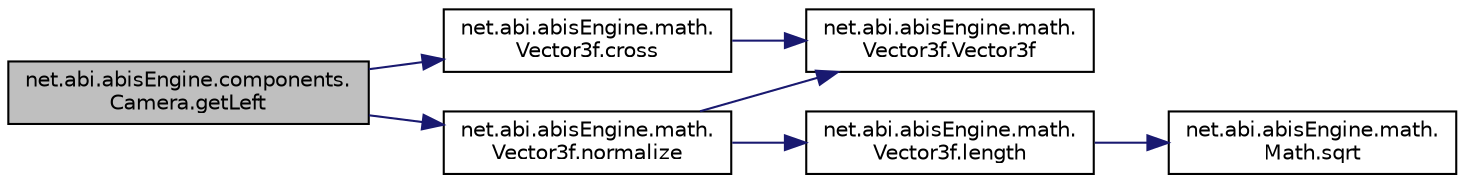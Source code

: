 digraph "net.abi.abisEngine.components.Camera.getLeft"
{
 // LATEX_PDF_SIZE
  edge [fontname="Helvetica",fontsize="10",labelfontname="Helvetica",labelfontsize="10"];
  node [fontname="Helvetica",fontsize="10",shape=record];
  rankdir="LR";
  Node1 [label="net.abi.abisEngine.components.\lCamera.getLeft",height=0.2,width=0.4,color="black", fillcolor="grey75", style="filled", fontcolor="black",tooltip=" "];
  Node1 -> Node2 [color="midnightblue",fontsize="10",style="solid",fontname="Helvetica"];
  Node2 [label="net.abi.abisEngine.math.\lVector3f.cross",height=0.2,width=0.4,color="black", fillcolor="white", style="filled",URL="$d3/de5/classnet_1_1abi_1_1abis_engine_1_1math_1_1_vector3f.html#aaf32a4bb9141be0bb1a3f7f705fee1bc",tooltip=" "];
  Node2 -> Node3 [color="midnightblue",fontsize="10",style="solid",fontname="Helvetica"];
  Node3 [label="net.abi.abisEngine.math.\lVector3f.Vector3f",height=0.2,width=0.4,color="black", fillcolor="white", style="filled",URL="$d3/de5/classnet_1_1abi_1_1abis_engine_1_1math_1_1_vector3f.html#a82a6721e1b7435bd13ab0d0b84ca0b76",tooltip=" "];
  Node1 -> Node4 [color="midnightblue",fontsize="10",style="solid",fontname="Helvetica"];
  Node4 [label="net.abi.abisEngine.math.\lVector3f.normalize",height=0.2,width=0.4,color="black", fillcolor="white", style="filled",URL="$d3/de5/classnet_1_1abi_1_1abis_engine_1_1math_1_1_vector3f.html#a3961fe2a1c89037d8801d0270dcbe79f",tooltip=" "];
  Node4 -> Node5 [color="midnightblue",fontsize="10",style="solid",fontname="Helvetica"];
  Node5 [label="net.abi.abisEngine.math.\lVector3f.length",height=0.2,width=0.4,color="black", fillcolor="white", style="filled",URL="$d3/de5/classnet_1_1abi_1_1abis_engine_1_1math_1_1_vector3f.html#a0e2032710b9a2caee749ca66cc28dd0a",tooltip=" "];
  Node5 -> Node6 [color="midnightblue",fontsize="10",style="solid",fontname="Helvetica"];
  Node6 [label="net.abi.abisEngine.math.\lMath.sqrt",height=0.2,width=0.4,color="black", fillcolor="white", style="filled",URL="$d1/dbb/classnet_1_1abi_1_1abis_engine_1_1math_1_1_math.html#a84178ee9d6bb66fbca6a47147f616808",tooltip=" "];
  Node4 -> Node3 [color="midnightblue",fontsize="10",style="solid",fontname="Helvetica"];
}
